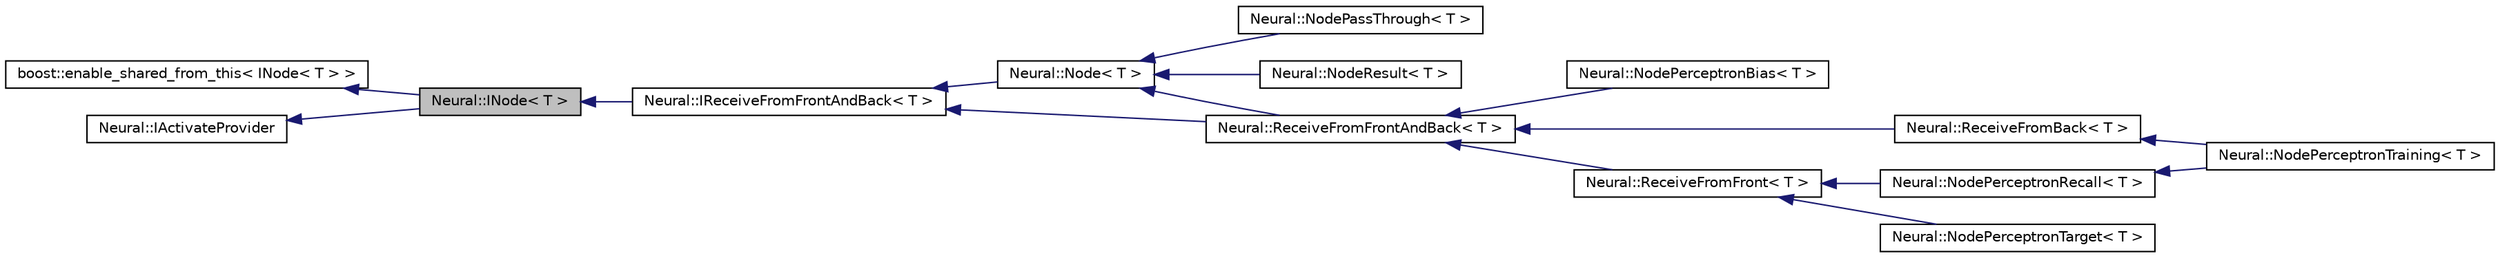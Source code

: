 digraph G
{
  edge [fontname="Helvetica",fontsize="10",labelfontname="Helvetica",labelfontsize="10"];
  node [fontname="Helvetica",fontsize="10",shape=record];
  rankdir=LR;
  Node1 [label="Neural::INode\< T \>",height=0.2,width=0.4,color="black", fillcolor="grey75", style="filled" fontcolor="black"];
  Node2 -> Node1 [dir=back,color="midnightblue",fontsize="10",style="solid",fontname="Helvetica"];
  Node2 [label="boost::enable_shared_from_this\< INode\< T \> \>",height=0.2,width=0.4,color="black", fillcolor="white", style="filled",URL="$classboost_1_1enable__shared__from__this.html"];
  Node3 -> Node1 [dir=back,color="midnightblue",fontsize="10",style="solid",fontname="Helvetica"];
  Node3 [label="Neural::IActivateProvider",height=0.2,width=0.4,color="black", fillcolor="white", style="filled",URL="$class_neural_1_1_i_activate_provider.html"];
  Node1 -> Node4 [dir=back,color="midnightblue",fontsize="10",style="solid",fontname="Helvetica"];
  Node4 [label="Neural::IReceiveFromFrontAndBack\< T \>",height=0.2,width=0.4,color="black", fillcolor="white", style="filled",URL="$class_neural_1_1_i_receive_from_front_and_back.html"];
  Node4 -> Node5 [dir=back,color="midnightblue",fontsize="10",style="solid",fontname="Helvetica"];
  Node5 [label="Neural::Node\< T \>",height=0.2,width=0.4,color="black", fillcolor="white", style="filled",URL="$class_neural_1_1_node.html"];
  Node5 -> Node6 [dir=back,color="midnightblue",fontsize="10",style="solid",fontname="Helvetica"];
  Node6 [label="Neural::NodePassThrough\< T \>",height=0.2,width=0.4,color="black", fillcolor="white", style="filled",URL="$class_neural_1_1_node_pass_through.html"];
  Node5 -> Node7 [dir=back,color="midnightblue",fontsize="10",style="solid",fontname="Helvetica"];
  Node7 [label="Neural::NodeResult\< T \>",height=0.2,width=0.4,color="black", fillcolor="white", style="filled",URL="$class_neural_1_1_node_result.html"];
  Node5 -> Node8 [dir=back,color="midnightblue",fontsize="10",style="solid",fontname="Helvetica"];
  Node8 [label="Neural::ReceiveFromFrontAndBack\< T \>",height=0.2,width=0.4,color="black", fillcolor="white", style="filled",URL="$class_neural_1_1_receive_from_front_and_back.html"];
  Node8 -> Node9 [dir=back,color="midnightblue",fontsize="10",style="solid",fontname="Helvetica"];
  Node9 [label="Neural::NodePerceptronBias\< T \>",height=0.2,width=0.4,color="black", fillcolor="white", style="filled",URL="$class_neural_1_1_node_perceptron_bias.html"];
  Node8 -> Node10 [dir=back,color="midnightblue",fontsize="10",style="solid",fontname="Helvetica"];
  Node10 [label="Neural::ReceiveFromBack\< T \>",height=0.2,width=0.4,color="black", fillcolor="white", style="filled",URL="$class_neural_1_1_receive_from_back.html"];
  Node10 -> Node11 [dir=back,color="midnightblue",fontsize="10",style="solid",fontname="Helvetica"];
  Node11 [label="Neural::NodePerceptronTraining\< T \>",height=0.2,width=0.4,color="black", fillcolor="white", style="filled",URL="$class_neural_1_1_node_perceptron_training.html"];
  Node8 -> Node12 [dir=back,color="midnightblue",fontsize="10",style="solid",fontname="Helvetica"];
  Node12 [label="Neural::ReceiveFromFront\< T \>",height=0.2,width=0.4,color="black", fillcolor="white", style="filled",URL="$class_neural_1_1_receive_from_front.html"];
  Node12 -> Node13 [dir=back,color="midnightblue",fontsize="10",style="solid",fontname="Helvetica"];
  Node13 [label="Neural::NodePerceptronRecall\< T \>",height=0.2,width=0.4,color="black", fillcolor="white", style="filled",URL="$class_neural_1_1_node_perceptron_recall.html"];
  Node13 -> Node11 [dir=back,color="midnightblue",fontsize="10",style="solid",fontname="Helvetica"];
  Node12 -> Node14 [dir=back,color="midnightblue",fontsize="10",style="solid",fontname="Helvetica"];
  Node14 [label="Neural::NodePerceptronTarget\< T \>",height=0.2,width=0.4,color="black", fillcolor="white", style="filled",URL="$class_neural_1_1_node_perceptron_target.html"];
  Node4 -> Node8 [dir=back,color="midnightblue",fontsize="10",style="solid",fontname="Helvetica"];
}
